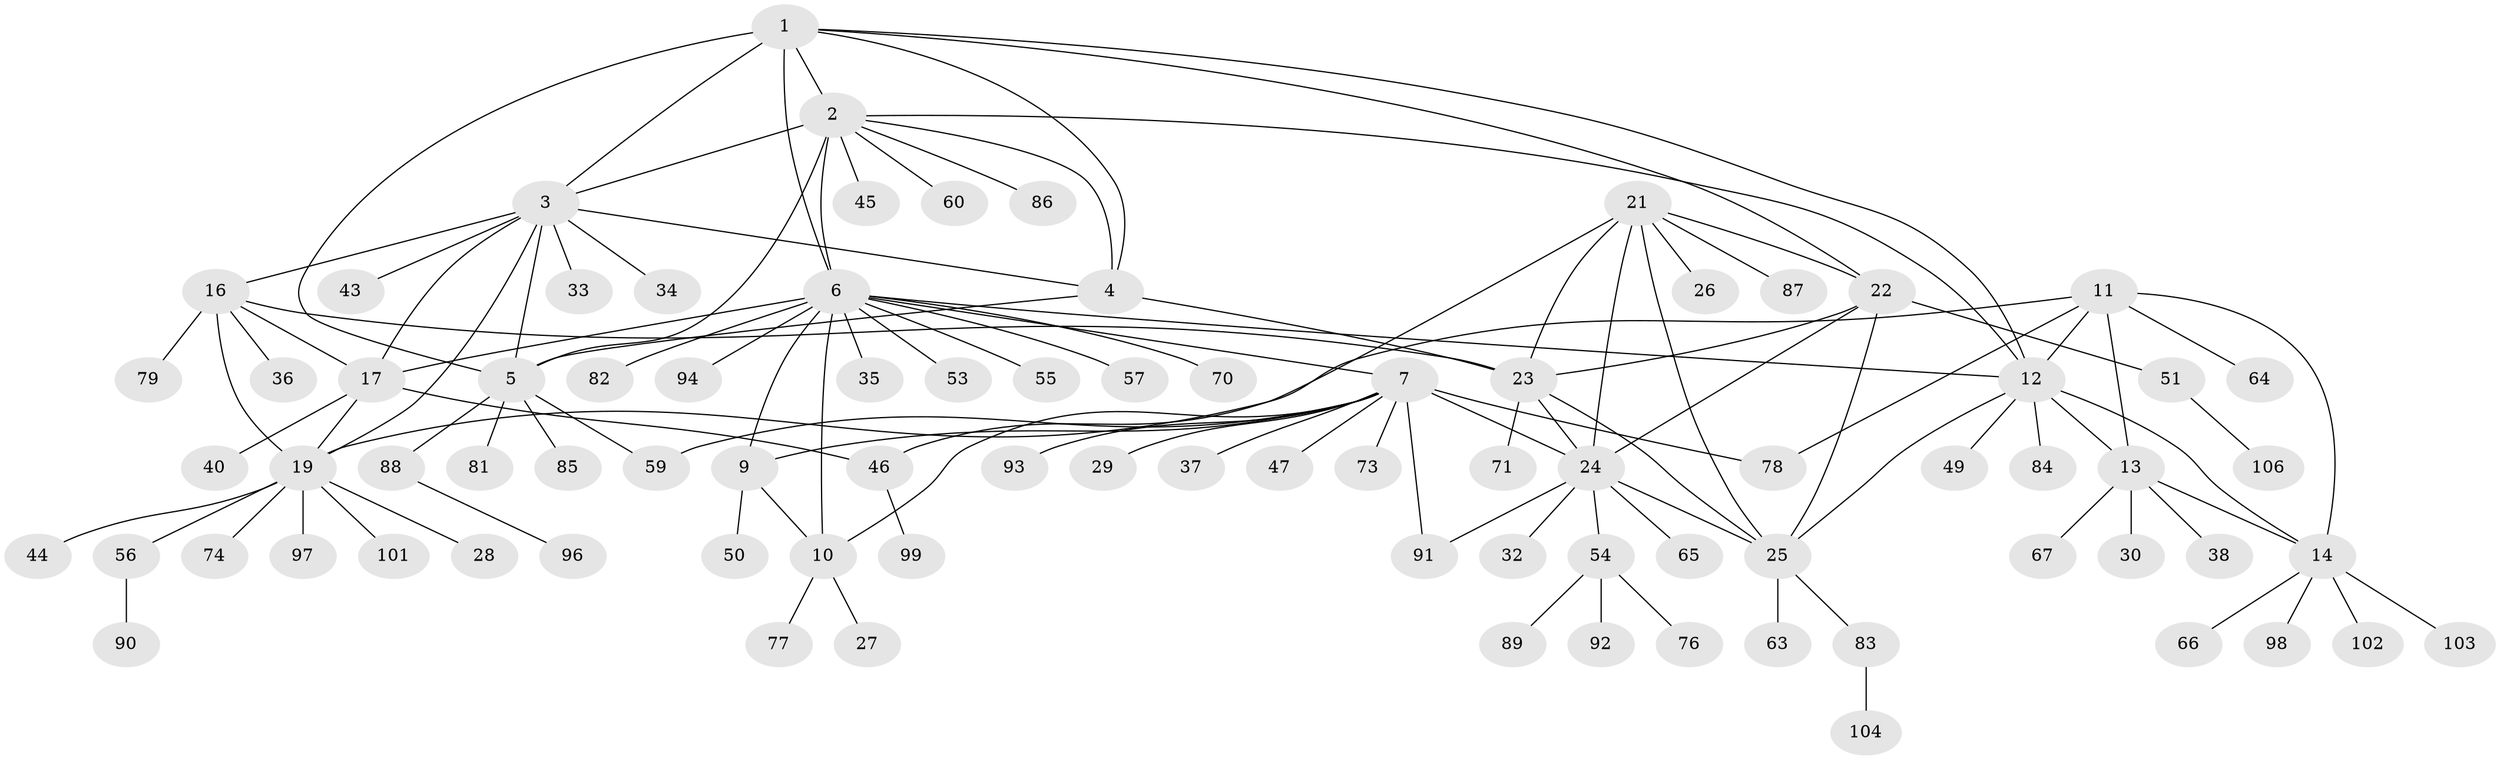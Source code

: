 // Generated by graph-tools (version 1.1) at 2025/24/03/03/25 07:24:16]
// undirected, 85 vertices, 118 edges
graph export_dot {
graph [start="1"]
  node [color=gray90,style=filled];
  1 [super="+58"];
  2 [super="+48"];
  3 [super="+18"];
  4 [super="+68"];
  5 [super="+72"];
  6 [super="+75"];
  7 [super="+8"];
  9;
  10 [super="+39"];
  11 [super="+15"];
  12 [super="+52"];
  13 [super="+107"];
  14 [super="+62"];
  16 [super="+80"];
  17 [super="+95"];
  19 [super="+20"];
  21 [super="+41"];
  22 [super="+61"];
  23 [super="+42"];
  24 [super="+31"];
  25 [super="+105"];
  26;
  27;
  28;
  29;
  30;
  32;
  33;
  34;
  35;
  36;
  37;
  38;
  40;
  43;
  44;
  45;
  46;
  47;
  49;
  50;
  51;
  53;
  54 [super="+69"];
  55;
  56;
  57;
  59;
  60;
  63;
  64;
  65;
  66;
  67;
  70;
  71;
  73;
  74;
  76;
  77;
  78;
  79;
  81 [super="+100"];
  82;
  83;
  84;
  85;
  86;
  87;
  88;
  89;
  90;
  91;
  92;
  93;
  94;
  96;
  97;
  98;
  99;
  101;
  102;
  103;
  104;
  106;
  1 -- 2;
  1 -- 3 [weight=2];
  1 -- 4;
  1 -- 5;
  1 -- 12;
  1 -- 6;
  1 -- 22;
  2 -- 3;
  2 -- 4;
  2 -- 5;
  2 -- 6 [weight=2];
  2 -- 45;
  2 -- 60;
  2 -- 86;
  2 -- 12;
  3 -- 4;
  3 -- 5;
  3 -- 33;
  3 -- 43;
  3 -- 16;
  3 -- 17;
  3 -- 34;
  3 -- 19 [weight=2];
  4 -- 5;
  4 -- 23;
  5 -- 59;
  5 -- 81;
  5 -- 85;
  5 -- 88;
  6 -- 7 [weight=2];
  6 -- 9;
  6 -- 10;
  6 -- 12;
  6 -- 17;
  6 -- 35;
  6 -- 53;
  6 -- 55;
  6 -- 57;
  6 -- 70;
  6 -- 82;
  6 -- 94;
  7 -- 9 [weight=2];
  7 -- 10 [weight=2];
  7 -- 24;
  7 -- 59;
  7 -- 78;
  7 -- 91;
  7 -- 93;
  7 -- 37;
  7 -- 73;
  7 -- 47;
  7 -- 29;
  9 -- 10;
  9 -- 50;
  10 -- 27;
  10 -- 77;
  11 -- 12 [weight=2];
  11 -- 13 [weight=2];
  11 -- 14 [weight=2];
  11 -- 19;
  11 -- 78;
  11 -- 64;
  12 -- 13;
  12 -- 14;
  12 -- 25;
  12 -- 49;
  12 -- 84;
  13 -- 14;
  13 -- 30;
  13 -- 38;
  13 -- 67;
  14 -- 98;
  14 -- 102;
  14 -- 103;
  14 -- 66;
  16 -- 17;
  16 -- 19 [weight=2];
  16 -- 23;
  16 -- 36;
  16 -- 79;
  17 -- 19 [weight=2];
  17 -- 40;
  17 -- 46;
  19 -- 56;
  19 -- 74;
  19 -- 97;
  19 -- 101;
  19 -- 44;
  19 -- 28;
  21 -- 22;
  21 -- 23;
  21 -- 24;
  21 -- 25;
  21 -- 26;
  21 -- 46;
  21 -- 87;
  22 -- 23;
  22 -- 24;
  22 -- 25;
  22 -- 51;
  23 -- 24;
  23 -- 25;
  23 -- 71;
  24 -- 25;
  24 -- 32;
  24 -- 54;
  24 -- 65;
  24 -- 91;
  25 -- 63;
  25 -- 83;
  46 -- 99;
  51 -- 106;
  54 -- 89;
  54 -- 76;
  54 -- 92;
  56 -- 90;
  83 -- 104;
  88 -- 96;
}

